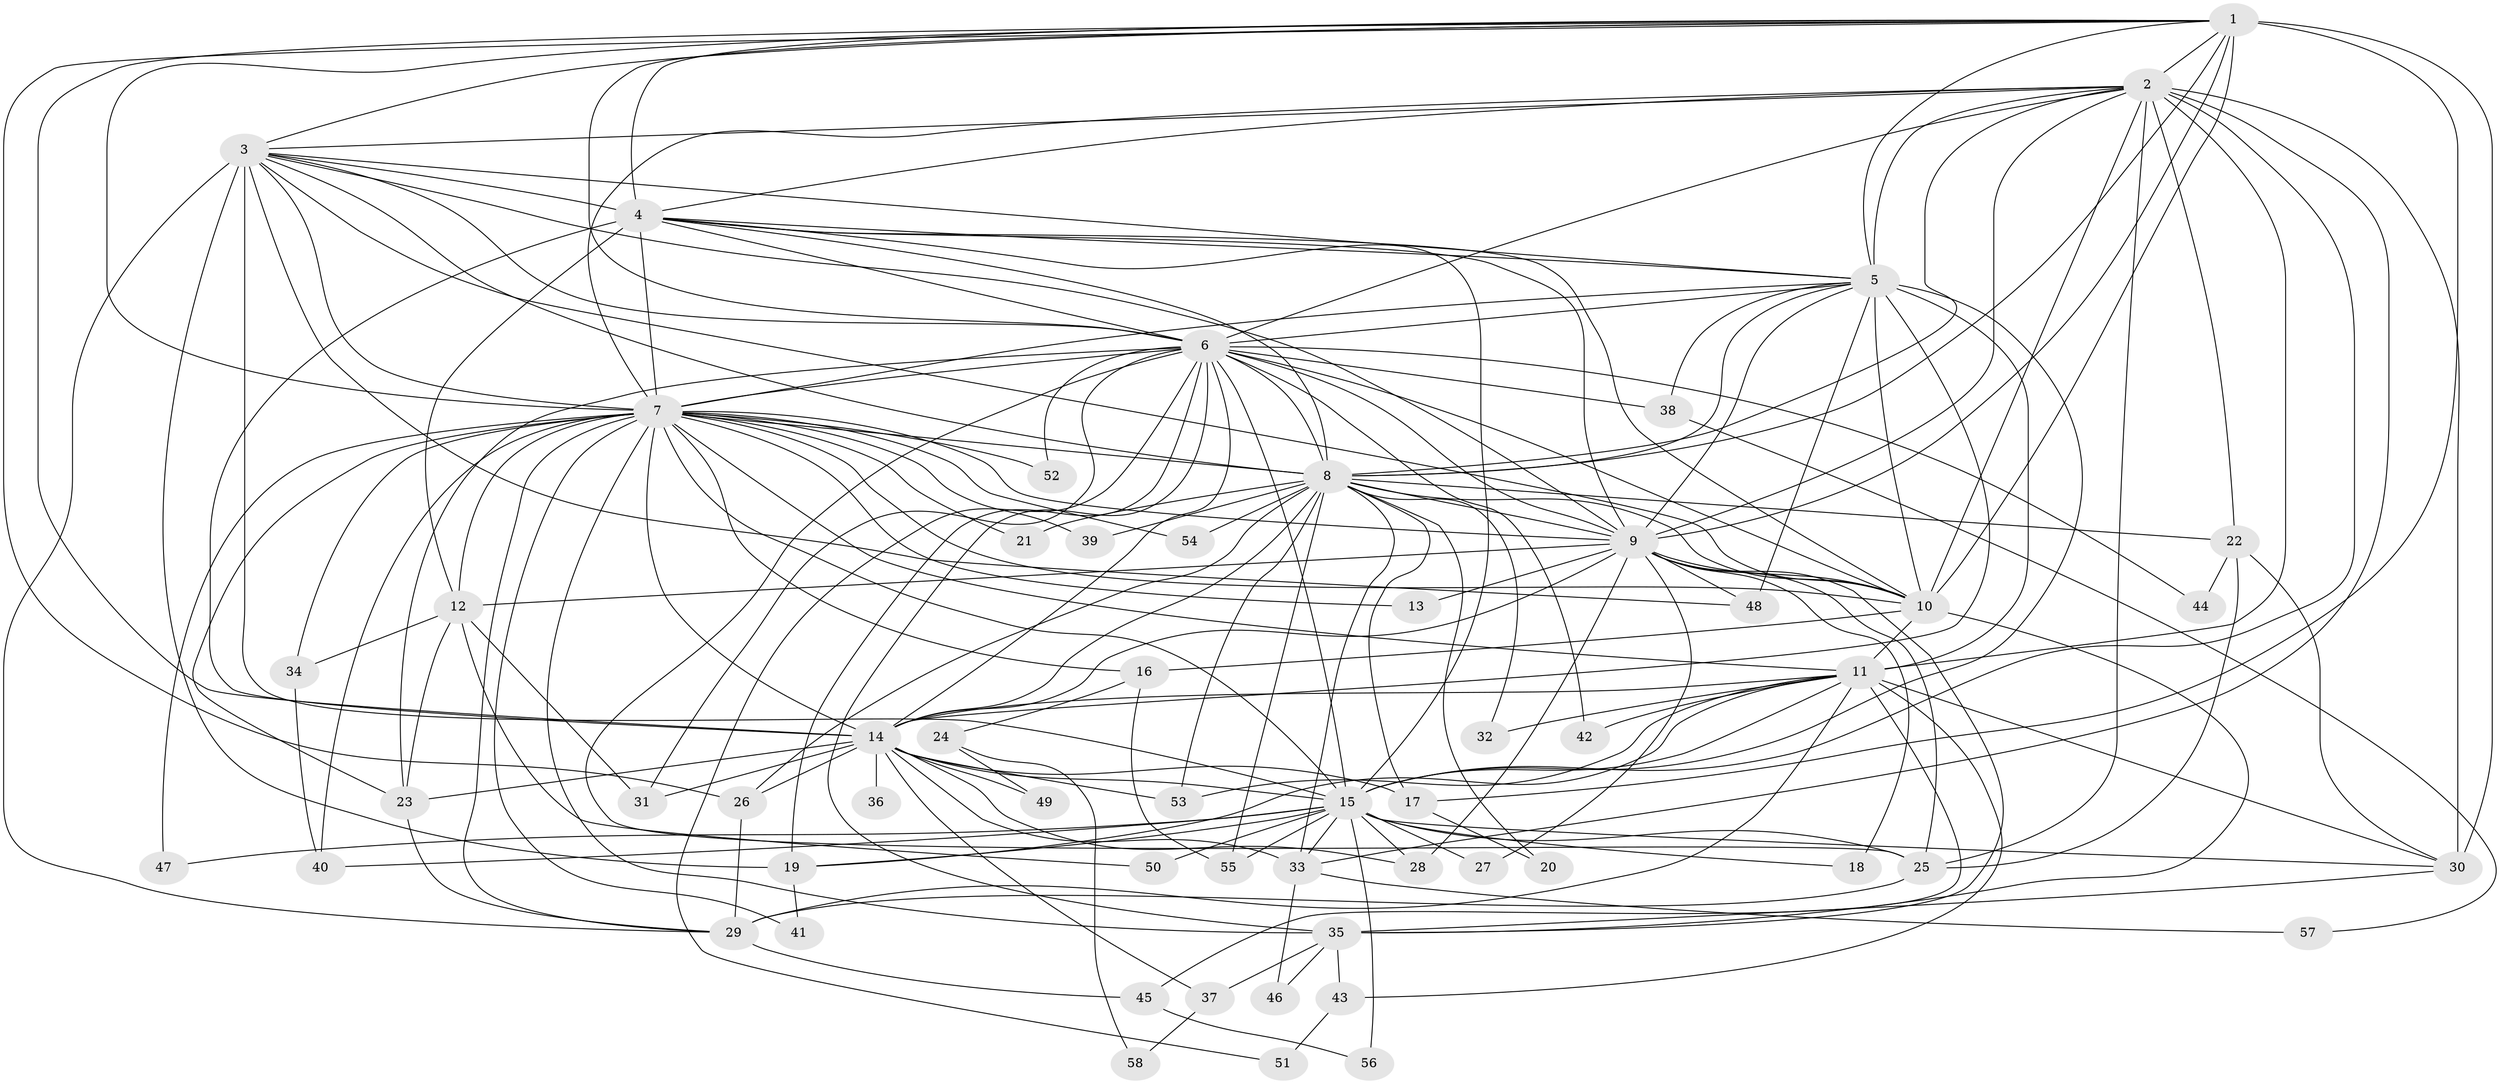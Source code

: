 // original degree distribution, {17: 0.006944444444444444, 26: 0.013888888888888888, 30: 0.006944444444444444, 31: 0.006944444444444444, 29: 0.006944444444444444, 28: 0.006944444444444444, 33: 0.006944444444444444, 22: 0.006944444444444444, 14: 0.006944444444444444, 5: 0.08333333333333333, 2: 0.5347222222222222, 3: 0.20833333333333334, 4: 0.09027777777777778, 7: 0.013888888888888888}
// Generated by graph-tools (version 1.1) at 2025/49/03/04/25 22:49:24]
// undirected, 58 vertices, 181 edges
graph export_dot {
  node [color=gray90,style=filled];
  1;
  2;
  3;
  4;
  5;
  6;
  7;
  8;
  9;
  10;
  11;
  12;
  13;
  14;
  15;
  16;
  17;
  18;
  19;
  20;
  21;
  22;
  23;
  24;
  25;
  26;
  27;
  28;
  29;
  30;
  31;
  32;
  33;
  34;
  35;
  36;
  37;
  38;
  39;
  40;
  41;
  42;
  43;
  44;
  45;
  46;
  47;
  48;
  49;
  50;
  51;
  52;
  53;
  54;
  55;
  56;
  57;
  58;
  1 -- 2 [weight=1.0];
  1 -- 3 [weight=1.0];
  1 -- 4 [weight=1.0];
  1 -- 5 [weight=1.0];
  1 -- 6 [weight=1.0];
  1 -- 7 [weight=2.0];
  1 -- 8 [weight=1.0];
  1 -- 9 [weight=2.0];
  1 -- 10 [weight=1.0];
  1 -- 14 [weight=1.0];
  1 -- 17 [weight=1.0];
  1 -- 26 [weight=1.0];
  1 -- 30 [weight=4.0];
  2 -- 3 [weight=1.0];
  2 -- 4 [weight=2.0];
  2 -- 5 [weight=2.0];
  2 -- 6 [weight=2.0];
  2 -- 7 [weight=2.0];
  2 -- 8 [weight=2.0];
  2 -- 9 [weight=1.0];
  2 -- 10 [weight=1.0];
  2 -- 11 [weight=4.0];
  2 -- 15 [weight=1.0];
  2 -- 22 [weight=1.0];
  2 -- 25 [weight=5.0];
  2 -- 30 [weight=1.0];
  2 -- 33 [weight=1.0];
  3 -- 4 [weight=2.0];
  3 -- 5 [weight=1.0];
  3 -- 6 [weight=1.0];
  3 -- 7 [weight=1.0];
  3 -- 8 [weight=2.0];
  3 -- 9 [weight=2.0];
  3 -- 10 [weight=1.0];
  3 -- 15 [weight=13.0];
  3 -- 19 [weight=1.0];
  3 -- 29 [weight=1.0];
  3 -- 48 [weight=1.0];
  4 -- 5 [weight=1.0];
  4 -- 6 [weight=1.0];
  4 -- 7 [weight=1.0];
  4 -- 8 [weight=1.0];
  4 -- 9 [weight=1.0];
  4 -- 10 [weight=2.0];
  4 -- 12 [weight=1.0];
  4 -- 14 [weight=17.0];
  4 -- 15 [weight=2.0];
  5 -- 6 [weight=2.0];
  5 -- 7 [weight=2.0];
  5 -- 8 [weight=1.0];
  5 -- 9 [weight=2.0];
  5 -- 10 [weight=1.0];
  5 -- 11 [weight=13.0];
  5 -- 14 [weight=1.0];
  5 -- 15 [weight=1.0];
  5 -- 38 [weight=1.0];
  5 -- 48 [weight=1.0];
  6 -- 7 [weight=1.0];
  6 -- 8 [weight=1.0];
  6 -- 9 [weight=2.0];
  6 -- 10 [weight=1.0];
  6 -- 14 [weight=2.0];
  6 -- 15 [weight=2.0];
  6 -- 19 [weight=3.0];
  6 -- 23 [weight=1.0];
  6 -- 25 [weight=1.0];
  6 -- 31 [weight=1.0];
  6 -- 35 [weight=1.0];
  6 -- 38 [weight=1.0];
  6 -- 42 [weight=1.0];
  6 -- 44 [weight=1.0];
  6 -- 51 [weight=1.0];
  6 -- 52 [weight=1.0];
  7 -- 8 [weight=1.0];
  7 -- 9 [weight=2.0];
  7 -- 10 [weight=1.0];
  7 -- 11 [weight=1.0];
  7 -- 12 [weight=1.0];
  7 -- 13 [weight=1.0];
  7 -- 14 [weight=3.0];
  7 -- 15 [weight=1.0];
  7 -- 16 [weight=1.0];
  7 -- 21 [weight=1.0];
  7 -- 23 [weight=1.0];
  7 -- 29 [weight=1.0];
  7 -- 34 [weight=1.0];
  7 -- 35 [weight=1.0];
  7 -- 39 [weight=1.0];
  7 -- 40 [weight=2.0];
  7 -- 41 [weight=1.0];
  7 -- 47 [weight=1.0];
  7 -- 52 [weight=1.0];
  7 -- 54 [weight=1.0];
  8 -- 9 [weight=1.0];
  8 -- 10 [weight=1.0];
  8 -- 14 [weight=2.0];
  8 -- 17 [weight=1.0];
  8 -- 20 [weight=1.0];
  8 -- 21 [weight=1.0];
  8 -- 22 [weight=1.0];
  8 -- 26 [weight=2.0];
  8 -- 32 [weight=1.0];
  8 -- 33 [weight=1.0];
  8 -- 39 [weight=1.0];
  8 -- 53 [weight=1.0];
  8 -- 54 [weight=1.0];
  8 -- 55 [weight=1.0];
  9 -- 10 [weight=2.0];
  9 -- 12 [weight=1.0];
  9 -- 13 [weight=1.0];
  9 -- 14 [weight=1.0];
  9 -- 18 [weight=1.0];
  9 -- 25 [weight=1.0];
  9 -- 27 [weight=1.0];
  9 -- 28 [weight=1.0];
  9 -- 35 [weight=1.0];
  9 -- 48 [weight=1.0];
  10 -- 11 [weight=1.0];
  10 -- 16 [weight=1.0];
  10 -- 35 [weight=1.0];
  11 -- 14 [weight=2.0];
  11 -- 15 [weight=3.0];
  11 -- 19 [weight=1.0];
  11 -- 29 [weight=2.0];
  11 -- 30 [weight=1.0];
  11 -- 32 [weight=1.0];
  11 -- 42 [weight=1.0];
  11 -- 43 [weight=1.0];
  11 -- 45 [weight=1.0];
  11 -- 53 [weight=1.0];
  12 -- 23 [weight=1.0];
  12 -- 31 [weight=1.0];
  12 -- 34 [weight=1.0];
  12 -- 50 [weight=1.0];
  14 -- 15 [weight=1.0];
  14 -- 17 [weight=1.0];
  14 -- 23 [weight=1.0];
  14 -- 26 [weight=1.0];
  14 -- 28 [weight=1.0];
  14 -- 31 [weight=1.0];
  14 -- 33 [weight=2.0];
  14 -- 36 [weight=2.0];
  14 -- 37 [weight=1.0];
  14 -- 49 [weight=1.0];
  14 -- 53 [weight=1.0];
  15 -- 18 [weight=1.0];
  15 -- 19 [weight=1.0];
  15 -- 25 [weight=1.0];
  15 -- 27 [weight=1.0];
  15 -- 28 [weight=1.0];
  15 -- 30 [weight=1.0];
  15 -- 33 [weight=1.0];
  15 -- 40 [weight=1.0];
  15 -- 47 [weight=1.0];
  15 -- 50 [weight=1.0];
  15 -- 55 [weight=1.0];
  15 -- 56 [weight=1.0];
  16 -- 24 [weight=1.0];
  16 -- 55 [weight=1.0];
  17 -- 20 [weight=1.0];
  19 -- 41 [weight=1.0];
  22 -- 25 [weight=1.0];
  22 -- 30 [weight=1.0];
  22 -- 44 [weight=1.0];
  23 -- 29 [weight=1.0];
  24 -- 49 [weight=1.0];
  24 -- 58 [weight=1.0];
  25 -- 29 [weight=1.0];
  26 -- 29 [weight=1.0];
  29 -- 45 [weight=1.0];
  30 -- 35 [weight=1.0];
  33 -- 46 [weight=1.0];
  33 -- 57 [weight=1.0];
  34 -- 40 [weight=1.0];
  35 -- 37 [weight=1.0];
  35 -- 43 [weight=1.0];
  35 -- 46 [weight=1.0];
  37 -- 58 [weight=1.0];
  38 -- 57 [weight=1.0];
  43 -- 51 [weight=1.0];
  45 -- 56 [weight=1.0];
}
